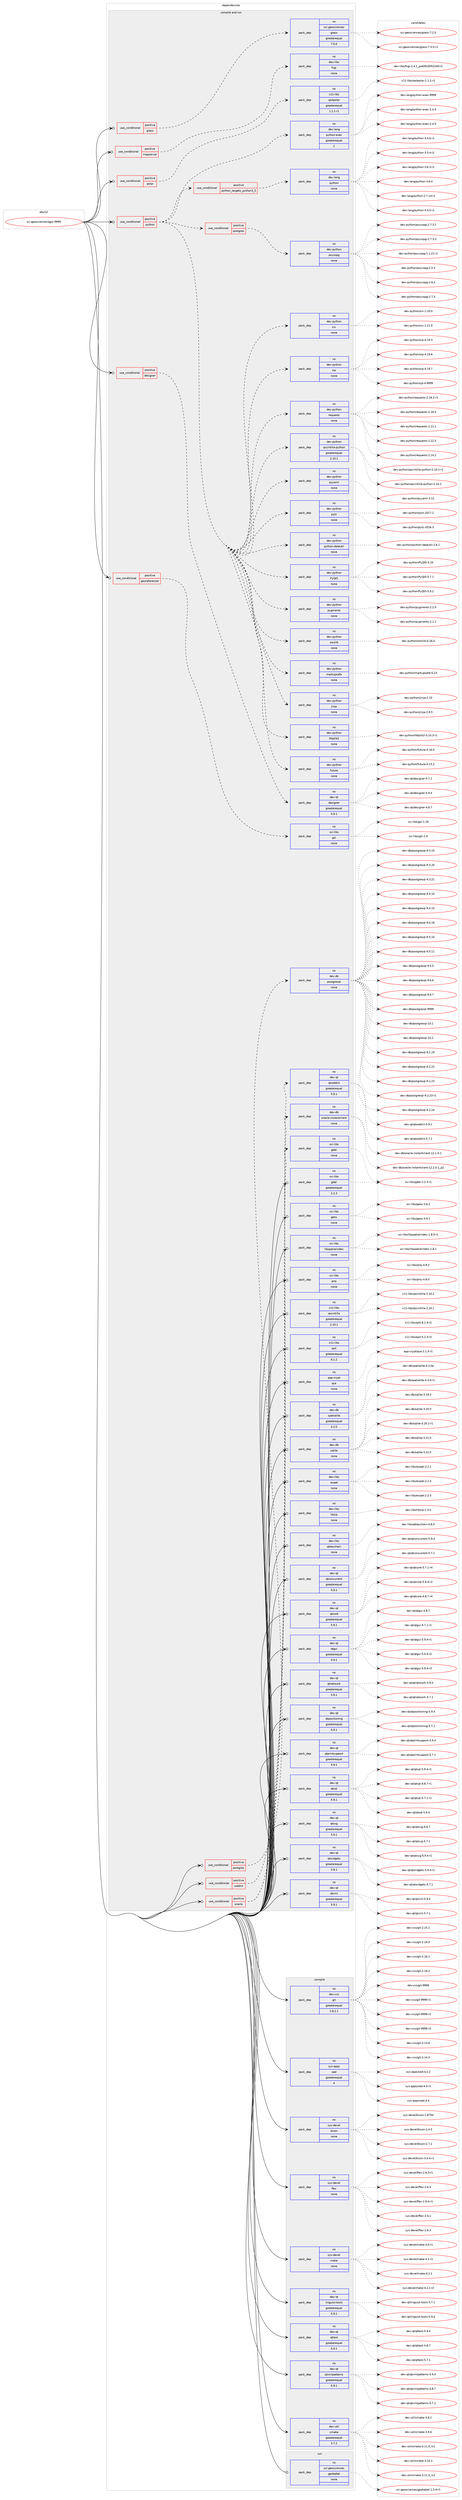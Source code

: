 digraph prolog {

# *************
# Graph options
# *************

newrank=true;
concentrate=true;
compound=true;
graph [rankdir=LR,fontname=Helvetica,fontsize=10,ranksep=1.5];#, ranksep=2.5, nodesep=0.2];
edge  [arrowhead=vee];
node  [fontname=Helvetica,fontsize=10];

# **********
# The ebuild
# **********

subgraph cluster_leftcol {
color=gray;
rank=same;
label=<<i>ebuild</i>>;
id [label="sci-geosciences/qgis-9999", color=red, width=4, href="../sci-geosciences/qgis-9999.svg"];
}

# ****************
# The dependencies
# ****************

subgraph cluster_midcol {
color=gray;
label=<<i>dependencies</i>>;
subgraph cluster_compile {
fillcolor="#eeeeee";
style=filled;
label=<<i>compile</i>>;
subgraph pack558 {
dependency757 [label=<<TABLE BORDER="0" CELLBORDER="1" CELLSPACING="0" CELLPADDING="4" WIDTH="220"><TR><TD ROWSPAN="6" CELLPADDING="30">pack_dep</TD></TR><TR><TD WIDTH="110">no</TD></TR><TR><TD>dev-qt</TD></TR><TR><TD>linguist-tools</TD></TR><TR><TD>greaterequal</TD></TR><TR><TD>5.9.1</TD></TR></TABLE>>, shape=none, color=blue];
}
id:e -> dependency757:w [weight=20,style="solid",arrowhead="vee"];
subgraph pack559 {
dependency758 [label=<<TABLE BORDER="0" CELLBORDER="1" CELLSPACING="0" CELLPADDING="4" WIDTH="220"><TR><TD ROWSPAN="6" CELLPADDING="30">pack_dep</TD></TR><TR><TD WIDTH="110">no</TD></TR><TR><TD>dev-qt</TD></TR><TR><TD>qttest</TD></TR><TR><TD>greaterequal</TD></TR><TR><TD>5.9.1</TD></TR></TABLE>>, shape=none, color=blue];
}
id:e -> dependency758:w [weight=20,style="solid",arrowhead="vee"];
subgraph pack560 {
dependency759 [label=<<TABLE BORDER="0" CELLBORDER="1" CELLSPACING="0" CELLPADDING="4" WIDTH="220"><TR><TD ROWSPAN="6" CELLPADDING="30">pack_dep</TD></TR><TR><TD WIDTH="110">no</TD></TR><TR><TD>dev-qt</TD></TR><TR><TD>qtxmlpatterns</TD></TR><TR><TD>greaterequal</TD></TR><TR><TD>5.9.1</TD></TR></TABLE>>, shape=none, color=blue];
}
id:e -> dependency759:w [weight=20,style="solid",arrowhead="vee"];
subgraph pack561 {
dependency760 [label=<<TABLE BORDER="0" CELLBORDER="1" CELLSPACING="0" CELLPADDING="4" WIDTH="220"><TR><TD ROWSPAN="6" CELLPADDING="30">pack_dep</TD></TR><TR><TD WIDTH="110">no</TD></TR><TR><TD>dev-util</TD></TR><TR><TD>cmake</TD></TR><TR><TD>greaterequal</TD></TR><TR><TD>3.7.2</TD></TR></TABLE>>, shape=none, color=blue];
}
id:e -> dependency760:w [weight=20,style="solid",arrowhead="vee"];
subgraph pack562 {
dependency761 [label=<<TABLE BORDER="0" CELLBORDER="1" CELLSPACING="0" CELLPADDING="4" WIDTH="220"><TR><TD ROWSPAN="6" CELLPADDING="30">pack_dep</TD></TR><TR><TD WIDTH="110">no</TD></TR><TR><TD>dev-vcs</TD></TR><TR><TD>git</TD></TR><TR><TD>greaterequal</TD></TR><TR><TD>1.8.2.1</TD></TR></TABLE>>, shape=none, color=blue];
}
id:e -> dependency761:w [weight=20,style="solid",arrowhead="vee"];
subgraph pack563 {
dependency762 [label=<<TABLE BORDER="0" CELLBORDER="1" CELLSPACING="0" CELLPADDING="4" WIDTH="220"><TR><TD ROWSPAN="6" CELLPADDING="30">pack_dep</TD></TR><TR><TD WIDTH="110">no</TD></TR><TR><TD>sys-apps</TD></TR><TR><TD>sed</TD></TR><TR><TD>greaterequal</TD></TR><TR><TD>4</TD></TR></TABLE>>, shape=none, color=blue];
}
id:e -> dependency762:w [weight=20,style="solid",arrowhead="vee"];
subgraph pack564 {
dependency763 [label=<<TABLE BORDER="0" CELLBORDER="1" CELLSPACING="0" CELLPADDING="4" WIDTH="220"><TR><TD ROWSPAN="6" CELLPADDING="30">pack_dep</TD></TR><TR><TD WIDTH="110">no</TD></TR><TR><TD>sys-devel</TD></TR><TR><TD>bison</TD></TR><TR><TD>none</TD></TR><TR><TD></TD></TR></TABLE>>, shape=none, color=blue];
}
id:e -> dependency763:w [weight=20,style="solid",arrowhead="vee"];
subgraph pack565 {
dependency764 [label=<<TABLE BORDER="0" CELLBORDER="1" CELLSPACING="0" CELLPADDING="4" WIDTH="220"><TR><TD ROWSPAN="6" CELLPADDING="30">pack_dep</TD></TR><TR><TD WIDTH="110">no</TD></TR><TR><TD>sys-devel</TD></TR><TR><TD>flex</TD></TR><TR><TD>none</TD></TR><TR><TD></TD></TR></TABLE>>, shape=none, color=blue];
}
id:e -> dependency764:w [weight=20,style="solid",arrowhead="vee"];
subgraph pack566 {
dependency765 [label=<<TABLE BORDER="0" CELLBORDER="1" CELLSPACING="0" CELLPADDING="4" WIDTH="220"><TR><TD ROWSPAN="6" CELLPADDING="30">pack_dep</TD></TR><TR><TD WIDTH="110">no</TD></TR><TR><TD>sys-devel</TD></TR><TR><TD>make</TD></TR><TR><TD>none</TD></TR><TR><TD></TD></TR></TABLE>>, shape=none, color=blue];
}
id:e -> dependency765:w [weight=20,style="solid",arrowhead="vee"];
}
subgraph cluster_compileandrun {
fillcolor="#eeeeee";
style=filled;
label=<<i>compile and run</i>>;
subgraph cond192 {
dependency766 [label=<<TABLE BORDER="0" CELLBORDER="1" CELLSPACING="0" CELLPADDING="4"><TR><TD ROWSPAN="3" CELLPADDING="10">use_conditional</TD></TR><TR><TD>positive</TD></TR><TR><TD>designer</TD></TR></TABLE>>, shape=none, color=red];
subgraph pack567 {
dependency767 [label=<<TABLE BORDER="0" CELLBORDER="1" CELLSPACING="0" CELLPADDING="4" WIDTH="220"><TR><TD ROWSPAN="6" CELLPADDING="30">pack_dep</TD></TR><TR><TD WIDTH="110">no</TD></TR><TR><TD>dev-qt</TD></TR><TR><TD>designer</TD></TR><TR><TD>greaterequal</TD></TR><TR><TD>5.9.1</TD></TR></TABLE>>, shape=none, color=blue];
}
dependency766:e -> dependency767:w [weight=20,style="dashed",arrowhead="vee"];
}
id:e -> dependency766:w [weight=20,style="solid",arrowhead="odotvee"];
subgraph cond193 {
dependency768 [label=<<TABLE BORDER="0" CELLBORDER="1" CELLSPACING="0" CELLPADDING="4"><TR><TD ROWSPAN="3" CELLPADDING="10">use_conditional</TD></TR><TR><TD>positive</TD></TR><TR><TD>georeferencer</TD></TR></TABLE>>, shape=none, color=red];
subgraph pack568 {
dependency769 [label=<<TABLE BORDER="0" CELLBORDER="1" CELLSPACING="0" CELLPADDING="4" WIDTH="220"><TR><TD ROWSPAN="6" CELLPADDING="30">pack_dep</TD></TR><TR><TD WIDTH="110">no</TD></TR><TR><TD>sci-libs</TD></TR><TR><TD>gsl</TD></TR><TR><TD>none</TD></TR><TR><TD></TD></TR></TABLE>>, shape=none, color=blue];
}
dependency768:e -> dependency769:w [weight=20,style="dashed",arrowhead="vee"];
}
id:e -> dependency768:w [weight=20,style="solid",arrowhead="odotvee"];
subgraph cond194 {
dependency770 [label=<<TABLE BORDER="0" CELLBORDER="1" CELLSPACING="0" CELLPADDING="4"><TR><TD ROWSPAN="3" CELLPADDING="10">use_conditional</TD></TR><TR><TD>positive</TD></TR><TR><TD>grass</TD></TR></TABLE>>, shape=none, color=red];
subgraph pack569 {
dependency771 [label=<<TABLE BORDER="0" CELLBORDER="1" CELLSPACING="0" CELLPADDING="4" WIDTH="220"><TR><TD ROWSPAN="6" CELLPADDING="30">pack_dep</TD></TR><TR><TD WIDTH="110">no</TD></TR><TR><TD>sci-geosciences</TD></TR><TR><TD>grass</TD></TR><TR><TD>greaterequal</TD></TR><TR><TD>7.0.0</TD></TR></TABLE>>, shape=none, color=blue];
}
dependency770:e -> dependency771:w [weight=20,style="dashed",arrowhead="vee"];
}
id:e -> dependency770:w [weight=20,style="solid",arrowhead="odotvee"];
subgraph cond195 {
dependency772 [label=<<TABLE BORDER="0" CELLBORDER="1" CELLSPACING="0" CELLPADDING="4"><TR><TD ROWSPAN="3" CELLPADDING="10">use_conditional</TD></TR><TR><TD>positive</TD></TR><TR><TD>mapserver</TD></TR></TABLE>>, shape=none, color=red];
subgraph pack570 {
dependency773 [label=<<TABLE BORDER="0" CELLBORDER="1" CELLSPACING="0" CELLPADDING="4" WIDTH="220"><TR><TD ROWSPAN="6" CELLPADDING="30">pack_dep</TD></TR><TR><TD WIDTH="110">no</TD></TR><TR><TD>dev-libs</TD></TR><TR><TD>fcgi</TD></TR><TR><TD>none</TD></TR><TR><TD></TD></TR></TABLE>>, shape=none, color=blue];
}
dependency772:e -> dependency773:w [weight=20,style="dashed",arrowhead="vee"];
}
id:e -> dependency772:w [weight=20,style="solid",arrowhead="odotvee"];
subgraph cond196 {
dependency774 [label=<<TABLE BORDER="0" CELLBORDER="1" CELLSPACING="0" CELLPADDING="4"><TR><TD ROWSPAN="3" CELLPADDING="10">use_conditional</TD></TR><TR><TD>positive</TD></TR><TR><TD>oracle</TD></TR></TABLE>>, shape=none, color=red];
subgraph pack571 {
dependency775 [label=<<TABLE BORDER="0" CELLBORDER="1" CELLSPACING="0" CELLPADDING="4" WIDTH="220"><TR><TD ROWSPAN="6" CELLPADDING="30">pack_dep</TD></TR><TR><TD WIDTH="110">no</TD></TR><TR><TD>dev-db</TD></TR><TR><TD>oracle-instantclient</TD></TR><TR><TD>none</TD></TR><TR><TD></TD></TR></TABLE>>, shape=none, color=blue];
}
dependency774:e -> dependency775:w [weight=20,style="dashed",arrowhead="vee"];
subgraph pack572 {
dependency776 [label=<<TABLE BORDER="0" CELLBORDER="1" CELLSPACING="0" CELLPADDING="4" WIDTH="220"><TR><TD ROWSPAN="6" CELLPADDING="30">pack_dep</TD></TR><TR><TD WIDTH="110">no</TD></TR><TR><TD>sci-libs</TD></TR><TR><TD>gdal</TD></TR><TR><TD>none</TD></TR><TR><TD></TD></TR></TABLE>>, shape=none, color=blue];
}
dependency774:e -> dependency776:w [weight=20,style="dashed",arrowhead="vee"];
}
id:e -> dependency774:w [weight=20,style="solid",arrowhead="odotvee"];
subgraph cond197 {
dependency777 [label=<<TABLE BORDER="0" CELLBORDER="1" CELLSPACING="0" CELLPADDING="4"><TR><TD ROWSPAN="3" CELLPADDING="10">use_conditional</TD></TR><TR><TD>positive</TD></TR><TR><TD>polar</TD></TR></TABLE>>, shape=none, color=red];
subgraph pack573 {
dependency778 [label=<<TABLE BORDER="0" CELLBORDER="1" CELLSPACING="0" CELLPADDING="4" WIDTH="220"><TR><TD ROWSPAN="6" CELLPADDING="30">pack_dep</TD></TR><TR><TD WIDTH="110">no</TD></TR><TR><TD>x11-libs</TD></TR><TR><TD>qwtpolar</TD></TR><TR><TD>greaterequal</TD></TR><TR><TD>1.1.1-r1</TD></TR></TABLE>>, shape=none, color=blue];
}
dependency777:e -> dependency778:w [weight=20,style="dashed",arrowhead="vee"];
}
id:e -> dependency777:w [weight=20,style="solid",arrowhead="odotvee"];
subgraph cond198 {
dependency779 [label=<<TABLE BORDER="0" CELLBORDER="1" CELLSPACING="0" CELLPADDING="4"><TR><TD ROWSPAN="3" CELLPADDING="10">use_conditional</TD></TR><TR><TD>positive</TD></TR><TR><TD>postgres</TD></TR></TABLE>>, shape=none, color=red];
subgraph pack574 {
dependency780 [label=<<TABLE BORDER="0" CELLBORDER="1" CELLSPACING="0" CELLPADDING="4" WIDTH="220"><TR><TD ROWSPAN="6" CELLPADDING="30">pack_dep</TD></TR><TR><TD WIDTH="110">no</TD></TR><TR><TD>dev-db</TD></TR><TR><TD>postgresql</TD></TR><TR><TD>none</TD></TR><TR><TD></TD></TR></TABLE>>, shape=none, color=blue];
}
dependency779:e -> dependency780:w [weight=20,style="dashed",arrowhead="vee"];
}
id:e -> dependency779:w [weight=20,style="solid",arrowhead="odotvee"];
subgraph cond199 {
dependency781 [label=<<TABLE BORDER="0" CELLBORDER="1" CELLSPACING="0" CELLPADDING="4"><TR><TD ROWSPAN="3" CELLPADDING="10">use_conditional</TD></TR><TR><TD>positive</TD></TR><TR><TD>python</TD></TR></TABLE>>, shape=none, color=red];
subgraph cond200 {
dependency782 [label=<<TABLE BORDER="0" CELLBORDER="1" CELLSPACING="0" CELLPADDING="4"><TR><TD ROWSPAN="3" CELLPADDING="10">use_conditional</TD></TR><TR><TD>positive</TD></TR><TR><TD>python_targets_python3_5</TD></TR></TABLE>>, shape=none, color=red];
subgraph pack575 {
dependency783 [label=<<TABLE BORDER="0" CELLBORDER="1" CELLSPACING="0" CELLPADDING="4" WIDTH="220"><TR><TD ROWSPAN="6" CELLPADDING="30">pack_dep</TD></TR><TR><TD WIDTH="110">no</TD></TR><TR><TD>dev-lang</TD></TR><TR><TD>python</TD></TR><TR><TD>none</TD></TR><TR><TD></TD></TR></TABLE>>, shape=none, color=blue];
}
dependency782:e -> dependency783:w [weight=20,style="dashed",arrowhead="vee"];
}
dependency781:e -> dependency782:w [weight=20,style="dashed",arrowhead="vee"];
subgraph pack576 {
dependency784 [label=<<TABLE BORDER="0" CELLBORDER="1" CELLSPACING="0" CELLPADDING="4" WIDTH="220"><TR><TD ROWSPAN="6" CELLPADDING="30">pack_dep</TD></TR><TR><TD WIDTH="110">no</TD></TR><TR><TD>dev-lang</TD></TR><TR><TD>python-exec</TD></TR><TR><TD>greaterequal</TD></TR><TR><TD>2</TD></TR></TABLE>>, shape=none, color=blue];
}
dependency781:e -> dependency784:w [weight=20,style="dashed",arrowhead="vee"];
subgraph pack577 {
dependency785 [label=<<TABLE BORDER="0" CELLBORDER="1" CELLSPACING="0" CELLPADDING="4" WIDTH="220"><TR><TD ROWSPAN="6" CELLPADDING="30">pack_dep</TD></TR><TR><TD WIDTH="110">no</TD></TR><TR><TD>dev-python</TD></TR><TR><TD>future</TD></TR><TR><TD>none</TD></TR><TR><TD></TD></TR></TABLE>>, shape=none, color=blue];
}
dependency781:e -> dependency785:w [weight=20,style="dashed",arrowhead="vee"];
subgraph pack578 {
dependency786 [label=<<TABLE BORDER="0" CELLBORDER="1" CELLSPACING="0" CELLPADDING="4" WIDTH="220"><TR><TD ROWSPAN="6" CELLPADDING="30">pack_dep</TD></TR><TR><TD WIDTH="110">no</TD></TR><TR><TD>dev-python</TD></TR><TR><TD>httplib2</TD></TR><TR><TD>none</TD></TR><TR><TD></TD></TR></TABLE>>, shape=none, color=blue];
}
dependency781:e -> dependency786:w [weight=20,style="dashed",arrowhead="vee"];
subgraph pack579 {
dependency787 [label=<<TABLE BORDER="0" CELLBORDER="1" CELLSPACING="0" CELLPADDING="4" WIDTH="220"><TR><TD ROWSPAN="6" CELLPADDING="30">pack_dep</TD></TR><TR><TD WIDTH="110">no</TD></TR><TR><TD>dev-python</TD></TR><TR><TD>jinja</TD></TR><TR><TD>none</TD></TR><TR><TD></TD></TR></TABLE>>, shape=none, color=blue];
}
dependency781:e -> dependency787:w [weight=20,style="dashed",arrowhead="vee"];
subgraph pack580 {
dependency788 [label=<<TABLE BORDER="0" CELLBORDER="1" CELLSPACING="0" CELLPADDING="4" WIDTH="220"><TR><TD ROWSPAN="6" CELLPADDING="30">pack_dep</TD></TR><TR><TD WIDTH="110">no</TD></TR><TR><TD>dev-python</TD></TR><TR><TD>markupsafe</TD></TR><TR><TD>none</TD></TR><TR><TD></TD></TR></TABLE>>, shape=none, color=blue];
}
dependency781:e -> dependency788:w [weight=20,style="dashed",arrowhead="vee"];
subgraph pack581 {
dependency789 [label=<<TABLE BORDER="0" CELLBORDER="1" CELLSPACING="0" CELLPADDING="4" WIDTH="220"><TR><TD ROWSPAN="6" CELLPADDING="30">pack_dep</TD></TR><TR><TD WIDTH="110">no</TD></TR><TR><TD>dev-python</TD></TR><TR><TD>owslib</TD></TR><TR><TD>none</TD></TR><TR><TD></TD></TR></TABLE>>, shape=none, color=blue];
}
dependency781:e -> dependency789:w [weight=20,style="dashed",arrowhead="vee"];
subgraph pack582 {
dependency790 [label=<<TABLE BORDER="0" CELLBORDER="1" CELLSPACING="0" CELLPADDING="4" WIDTH="220"><TR><TD ROWSPAN="6" CELLPADDING="30">pack_dep</TD></TR><TR><TD WIDTH="110">no</TD></TR><TR><TD>dev-python</TD></TR><TR><TD>pygments</TD></TR><TR><TD>none</TD></TR><TR><TD></TD></TR></TABLE>>, shape=none, color=blue];
}
dependency781:e -> dependency790:w [weight=20,style="dashed",arrowhead="vee"];
subgraph pack583 {
dependency791 [label=<<TABLE BORDER="0" CELLBORDER="1" CELLSPACING="0" CELLPADDING="4" WIDTH="220"><TR><TD ROWSPAN="6" CELLPADDING="30">pack_dep</TD></TR><TR><TD WIDTH="110">no</TD></TR><TR><TD>dev-python</TD></TR><TR><TD>PyQt5</TD></TR><TR><TD>none</TD></TR><TR><TD></TD></TR></TABLE>>, shape=none, color=blue];
}
dependency781:e -> dependency791:w [weight=20,style="dashed",arrowhead="vee"];
subgraph pack584 {
dependency792 [label=<<TABLE BORDER="0" CELLBORDER="1" CELLSPACING="0" CELLPADDING="4" WIDTH="220"><TR><TD ROWSPAN="6" CELLPADDING="30">pack_dep</TD></TR><TR><TD WIDTH="110">no</TD></TR><TR><TD>dev-python</TD></TR><TR><TD>python-dateutil</TD></TR><TR><TD>none</TD></TR><TR><TD></TD></TR></TABLE>>, shape=none, color=blue];
}
dependency781:e -> dependency792:w [weight=20,style="dashed",arrowhead="vee"];
subgraph pack585 {
dependency793 [label=<<TABLE BORDER="0" CELLBORDER="1" CELLSPACING="0" CELLPADDING="4" WIDTH="220"><TR><TD ROWSPAN="6" CELLPADDING="30">pack_dep</TD></TR><TR><TD WIDTH="110">no</TD></TR><TR><TD>dev-python</TD></TR><TR><TD>pytz</TD></TR><TR><TD>none</TD></TR><TR><TD></TD></TR></TABLE>>, shape=none, color=blue];
}
dependency781:e -> dependency793:w [weight=20,style="dashed",arrowhead="vee"];
subgraph pack586 {
dependency794 [label=<<TABLE BORDER="0" CELLBORDER="1" CELLSPACING="0" CELLPADDING="4" WIDTH="220"><TR><TD ROWSPAN="6" CELLPADDING="30">pack_dep</TD></TR><TR><TD WIDTH="110">no</TD></TR><TR><TD>dev-python</TD></TR><TR><TD>pyyaml</TD></TR><TR><TD>none</TD></TR><TR><TD></TD></TR></TABLE>>, shape=none, color=blue];
}
dependency781:e -> dependency794:w [weight=20,style="dashed",arrowhead="vee"];
subgraph pack587 {
dependency795 [label=<<TABLE BORDER="0" CELLBORDER="1" CELLSPACING="0" CELLPADDING="4" WIDTH="220"><TR><TD ROWSPAN="6" CELLPADDING="30">pack_dep</TD></TR><TR><TD WIDTH="110">no</TD></TR><TR><TD>dev-python</TD></TR><TR><TD>qscintilla-python</TD></TR><TR><TD>greaterequal</TD></TR><TR><TD>2.10.1</TD></TR></TABLE>>, shape=none, color=blue];
}
dependency781:e -> dependency795:w [weight=20,style="dashed",arrowhead="vee"];
subgraph pack588 {
dependency796 [label=<<TABLE BORDER="0" CELLBORDER="1" CELLSPACING="0" CELLPADDING="4" WIDTH="220"><TR><TD ROWSPAN="6" CELLPADDING="30">pack_dep</TD></TR><TR><TD WIDTH="110">no</TD></TR><TR><TD>dev-python</TD></TR><TR><TD>requests</TD></TR><TR><TD>none</TD></TR><TR><TD></TD></TR></TABLE>>, shape=none, color=blue];
}
dependency781:e -> dependency796:w [weight=20,style="dashed",arrowhead="vee"];
subgraph pack589 {
dependency797 [label=<<TABLE BORDER="0" CELLBORDER="1" CELLSPACING="0" CELLPADDING="4" WIDTH="220"><TR><TD ROWSPAN="6" CELLPADDING="30">pack_dep</TD></TR><TR><TD WIDTH="110">no</TD></TR><TR><TD>dev-python</TD></TR><TR><TD>sip</TD></TR><TR><TD>none</TD></TR><TR><TD></TD></TR></TABLE>>, shape=none, color=blue];
}
dependency781:e -> dependency797:w [weight=20,style="dashed",arrowhead="vee"];
subgraph pack590 {
dependency798 [label=<<TABLE BORDER="0" CELLBORDER="1" CELLSPACING="0" CELLPADDING="4" WIDTH="220"><TR><TD ROWSPAN="6" CELLPADDING="30">pack_dep</TD></TR><TR><TD WIDTH="110">no</TD></TR><TR><TD>dev-python</TD></TR><TR><TD>six</TD></TR><TR><TD>none</TD></TR><TR><TD></TD></TR></TABLE>>, shape=none, color=blue];
}
dependency781:e -> dependency798:w [weight=20,style="dashed",arrowhead="vee"];
subgraph cond201 {
dependency799 [label=<<TABLE BORDER="0" CELLBORDER="1" CELLSPACING="0" CELLPADDING="4"><TR><TD ROWSPAN="3" CELLPADDING="10">use_conditional</TD></TR><TR><TD>positive</TD></TR><TR><TD>postgres</TD></TR></TABLE>>, shape=none, color=red];
subgraph pack591 {
dependency800 [label=<<TABLE BORDER="0" CELLBORDER="1" CELLSPACING="0" CELLPADDING="4" WIDTH="220"><TR><TD ROWSPAN="6" CELLPADDING="30">pack_dep</TD></TR><TR><TD WIDTH="110">no</TD></TR><TR><TD>dev-python</TD></TR><TR><TD>psycopg</TD></TR><TR><TD>none</TD></TR><TR><TD></TD></TR></TABLE>>, shape=none, color=blue];
}
dependency799:e -> dependency800:w [weight=20,style="dashed",arrowhead="vee"];
}
dependency781:e -> dependency799:w [weight=20,style="dashed",arrowhead="vee"];
}
id:e -> dependency781:w [weight=20,style="solid",arrowhead="odotvee"];
subgraph cond202 {
dependency801 [label=<<TABLE BORDER="0" CELLBORDER="1" CELLSPACING="0" CELLPADDING="4"><TR><TD ROWSPAN="3" CELLPADDING="10">use_conditional</TD></TR><TR><TD>positive</TD></TR><TR><TD>webkit</TD></TR></TABLE>>, shape=none, color=red];
subgraph pack592 {
dependency802 [label=<<TABLE BORDER="0" CELLBORDER="1" CELLSPACING="0" CELLPADDING="4" WIDTH="220"><TR><TD ROWSPAN="6" CELLPADDING="30">pack_dep</TD></TR><TR><TD WIDTH="110">no</TD></TR><TR><TD>dev-qt</TD></TR><TR><TD>qtwebkit</TD></TR><TR><TD>greaterequal</TD></TR><TR><TD>5.9.1</TD></TR></TABLE>>, shape=none, color=blue];
}
dependency801:e -> dependency802:w [weight=20,style="dashed",arrowhead="vee"];
}
id:e -> dependency801:w [weight=20,style="solid",arrowhead="odotvee"];
subgraph pack593 {
dependency803 [label=<<TABLE BORDER="0" CELLBORDER="1" CELLSPACING="0" CELLPADDING="4" WIDTH="220"><TR><TD ROWSPAN="6" CELLPADDING="30">pack_dep</TD></TR><TR><TD WIDTH="110">no</TD></TR><TR><TD>app-crypt</TD></TR><TR><TD>qca</TD></TR><TR><TD>none</TD></TR><TR><TD></TD></TR></TABLE>>, shape=none, color=blue];
}
id:e -> dependency803:w [weight=20,style="solid",arrowhead="odotvee"];
subgraph pack594 {
dependency804 [label=<<TABLE BORDER="0" CELLBORDER="1" CELLSPACING="0" CELLPADDING="4" WIDTH="220"><TR><TD ROWSPAN="6" CELLPADDING="30">pack_dep</TD></TR><TR><TD WIDTH="110">no</TD></TR><TR><TD>dev-db</TD></TR><TR><TD>spatialite</TD></TR><TR><TD>greaterequal</TD></TR><TR><TD>4.2.0</TD></TR></TABLE>>, shape=none, color=blue];
}
id:e -> dependency804:w [weight=20,style="solid",arrowhead="odotvee"];
subgraph pack595 {
dependency805 [label=<<TABLE BORDER="0" CELLBORDER="1" CELLSPACING="0" CELLPADDING="4" WIDTH="220"><TR><TD ROWSPAN="6" CELLPADDING="30">pack_dep</TD></TR><TR><TD WIDTH="110">no</TD></TR><TR><TD>dev-db</TD></TR><TR><TD>sqlite</TD></TR><TR><TD>none</TD></TR><TR><TD></TD></TR></TABLE>>, shape=none, color=blue];
}
id:e -> dependency805:w [weight=20,style="solid",arrowhead="odotvee"];
subgraph pack596 {
dependency806 [label=<<TABLE BORDER="0" CELLBORDER="1" CELLSPACING="0" CELLPADDING="4" WIDTH="220"><TR><TD ROWSPAN="6" CELLPADDING="30">pack_dep</TD></TR><TR><TD WIDTH="110">no</TD></TR><TR><TD>dev-libs</TD></TR><TR><TD>expat</TD></TR><TR><TD>none</TD></TR><TR><TD></TD></TR></TABLE>>, shape=none, color=blue];
}
id:e -> dependency806:w [weight=20,style="solid",arrowhead="odotvee"];
subgraph pack597 {
dependency807 [label=<<TABLE BORDER="0" CELLBORDER="1" CELLSPACING="0" CELLPADDING="4" WIDTH="220"><TR><TD ROWSPAN="6" CELLPADDING="30">pack_dep</TD></TR><TR><TD WIDTH="110">no</TD></TR><TR><TD>dev-libs</TD></TR><TR><TD>libzip</TD></TR><TR><TD>none</TD></TR><TR><TD></TD></TR></TABLE>>, shape=none, color=blue];
}
id:e -> dependency807:w [weight=20,style="solid",arrowhead="odotvee"];
subgraph pack598 {
dependency808 [label=<<TABLE BORDER="0" CELLBORDER="1" CELLSPACING="0" CELLPADDING="4" WIDTH="220"><TR><TD ROWSPAN="6" CELLPADDING="30">pack_dep</TD></TR><TR><TD WIDTH="110">no</TD></TR><TR><TD>dev-libs</TD></TR><TR><TD>qtkeychain</TD></TR><TR><TD>none</TD></TR><TR><TD></TD></TR></TABLE>>, shape=none, color=blue];
}
id:e -> dependency808:w [weight=20,style="solid",arrowhead="odotvee"];
subgraph pack599 {
dependency809 [label=<<TABLE BORDER="0" CELLBORDER="1" CELLSPACING="0" CELLPADDING="4" WIDTH="220"><TR><TD ROWSPAN="6" CELLPADDING="30">pack_dep</TD></TR><TR><TD WIDTH="110">no</TD></TR><TR><TD>dev-qt</TD></TR><TR><TD>qtconcurrent</TD></TR><TR><TD>greaterequal</TD></TR><TR><TD>5.9.1</TD></TR></TABLE>>, shape=none, color=blue];
}
id:e -> dependency809:w [weight=20,style="solid",arrowhead="odotvee"];
subgraph pack600 {
dependency810 [label=<<TABLE BORDER="0" CELLBORDER="1" CELLSPACING="0" CELLPADDING="4" WIDTH="220"><TR><TD ROWSPAN="6" CELLPADDING="30">pack_dep</TD></TR><TR><TD WIDTH="110">no</TD></TR><TR><TD>dev-qt</TD></TR><TR><TD>qtcore</TD></TR><TR><TD>greaterequal</TD></TR><TR><TD>5.9.1</TD></TR></TABLE>>, shape=none, color=blue];
}
id:e -> dependency810:w [weight=20,style="solid",arrowhead="odotvee"];
subgraph pack601 {
dependency811 [label=<<TABLE BORDER="0" CELLBORDER="1" CELLSPACING="0" CELLPADDING="4" WIDTH="220"><TR><TD ROWSPAN="6" CELLPADDING="30">pack_dep</TD></TR><TR><TD WIDTH="110">no</TD></TR><TR><TD>dev-qt</TD></TR><TR><TD>qtgui</TD></TR><TR><TD>greaterequal</TD></TR><TR><TD>5.9.1</TD></TR></TABLE>>, shape=none, color=blue];
}
id:e -> dependency811:w [weight=20,style="solid",arrowhead="odotvee"];
subgraph pack602 {
dependency812 [label=<<TABLE BORDER="0" CELLBORDER="1" CELLSPACING="0" CELLPADDING="4" WIDTH="220"><TR><TD ROWSPAN="6" CELLPADDING="30">pack_dep</TD></TR><TR><TD WIDTH="110">no</TD></TR><TR><TD>dev-qt</TD></TR><TR><TD>qtnetwork</TD></TR><TR><TD>greaterequal</TD></TR><TR><TD>5.9.1</TD></TR></TABLE>>, shape=none, color=blue];
}
id:e -> dependency812:w [weight=20,style="solid",arrowhead="odotvee"];
subgraph pack603 {
dependency813 [label=<<TABLE BORDER="0" CELLBORDER="1" CELLSPACING="0" CELLPADDING="4" WIDTH="220"><TR><TD ROWSPAN="6" CELLPADDING="30">pack_dep</TD></TR><TR><TD WIDTH="110">no</TD></TR><TR><TD>dev-qt</TD></TR><TR><TD>qtpositioning</TD></TR><TR><TD>greaterequal</TD></TR><TR><TD>5.9.1</TD></TR></TABLE>>, shape=none, color=blue];
}
id:e -> dependency813:w [weight=20,style="solid",arrowhead="odotvee"];
subgraph pack604 {
dependency814 [label=<<TABLE BORDER="0" CELLBORDER="1" CELLSPACING="0" CELLPADDING="4" WIDTH="220"><TR><TD ROWSPAN="6" CELLPADDING="30">pack_dep</TD></TR><TR><TD WIDTH="110">no</TD></TR><TR><TD>dev-qt</TD></TR><TR><TD>qtprintsupport</TD></TR><TR><TD>greaterequal</TD></TR><TR><TD>5.9.1</TD></TR></TABLE>>, shape=none, color=blue];
}
id:e -> dependency814:w [weight=20,style="solid",arrowhead="odotvee"];
subgraph pack605 {
dependency815 [label=<<TABLE BORDER="0" CELLBORDER="1" CELLSPACING="0" CELLPADDING="4" WIDTH="220"><TR><TD ROWSPAN="6" CELLPADDING="30">pack_dep</TD></TR><TR><TD WIDTH="110">no</TD></TR><TR><TD>dev-qt</TD></TR><TR><TD>qtsql</TD></TR><TR><TD>greaterequal</TD></TR><TR><TD>5.9.1</TD></TR></TABLE>>, shape=none, color=blue];
}
id:e -> dependency815:w [weight=20,style="solid",arrowhead="odotvee"];
subgraph pack606 {
dependency816 [label=<<TABLE BORDER="0" CELLBORDER="1" CELLSPACING="0" CELLPADDING="4" WIDTH="220"><TR><TD ROWSPAN="6" CELLPADDING="30">pack_dep</TD></TR><TR><TD WIDTH="110">no</TD></TR><TR><TD>dev-qt</TD></TR><TR><TD>qtsvg</TD></TR><TR><TD>greaterequal</TD></TR><TR><TD>5.9.1</TD></TR></TABLE>>, shape=none, color=blue];
}
id:e -> dependency816:w [weight=20,style="solid",arrowhead="odotvee"];
subgraph pack607 {
dependency817 [label=<<TABLE BORDER="0" CELLBORDER="1" CELLSPACING="0" CELLPADDING="4" WIDTH="220"><TR><TD ROWSPAN="6" CELLPADDING="30">pack_dep</TD></TR><TR><TD WIDTH="110">no</TD></TR><TR><TD>dev-qt</TD></TR><TR><TD>qtwidgets</TD></TR><TR><TD>greaterequal</TD></TR><TR><TD>5.9.1</TD></TR></TABLE>>, shape=none, color=blue];
}
id:e -> dependency817:w [weight=20,style="solid",arrowhead="odotvee"];
subgraph pack608 {
dependency818 [label=<<TABLE BORDER="0" CELLBORDER="1" CELLSPACING="0" CELLPADDING="4" WIDTH="220"><TR><TD ROWSPAN="6" CELLPADDING="30">pack_dep</TD></TR><TR><TD WIDTH="110">no</TD></TR><TR><TD>dev-qt</TD></TR><TR><TD>qtxml</TD></TR><TR><TD>greaterequal</TD></TR><TR><TD>5.9.1</TD></TR></TABLE>>, shape=none, color=blue];
}
id:e -> dependency818:w [weight=20,style="solid",arrowhead="odotvee"];
subgraph pack609 {
dependency819 [label=<<TABLE BORDER="0" CELLBORDER="1" CELLSPACING="0" CELLPADDING="4" WIDTH="220"><TR><TD ROWSPAN="6" CELLPADDING="30">pack_dep</TD></TR><TR><TD WIDTH="110">no</TD></TR><TR><TD>sci-libs</TD></TR><TR><TD>gdal</TD></TR><TR><TD>greaterequal</TD></TR><TR><TD>2.2.3</TD></TR></TABLE>>, shape=none, color=blue];
}
id:e -> dependency819:w [weight=20,style="solid",arrowhead="odotvee"];
subgraph pack610 {
dependency820 [label=<<TABLE BORDER="0" CELLBORDER="1" CELLSPACING="0" CELLPADDING="4" WIDTH="220"><TR><TD ROWSPAN="6" CELLPADDING="30">pack_dep</TD></TR><TR><TD WIDTH="110">no</TD></TR><TR><TD>sci-libs</TD></TR><TR><TD>geos</TD></TR><TR><TD>none</TD></TR><TR><TD></TD></TR></TABLE>>, shape=none, color=blue];
}
id:e -> dependency820:w [weight=20,style="solid",arrowhead="odotvee"];
subgraph pack611 {
dependency821 [label=<<TABLE BORDER="0" CELLBORDER="1" CELLSPACING="0" CELLPADDING="4" WIDTH="220"><TR><TD ROWSPAN="6" CELLPADDING="30">pack_dep</TD></TR><TR><TD WIDTH="110">no</TD></TR><TR><TD>sci-libs</TD></TR><TR><TD>libspatialindex</TD></TR><TR><TD>none</TD></TR><TR><TD></TD></TR></TABLE>>, shape=none, color=blue];
}
id:e -> dependency821:w [weight=20,style="solid",arrowhead="odotvee"];
subgraph pack612 {
dependency822 [label=<<TABLE BORDER="0" CELLBORDER="1" CELLSPACING="0" CELLPADDING="4" WIDTH="220"><TR><TD ROWSPAN="6" CELLPADDING="30">pack_dep</TD></TR><TR><TD WIDTH="110">no</TD></TR><TR><TD>sci-libs</TD></TR><TR><TD>proj</TD></TR><TR><TD>none</TD></TR><TR><TD></TD></TR></TABLE>>, shape=none, color=blue];
}
id:e -> dependency822:w [weight=20,style="solid",arrowhead="odotvee"];
subgraph pack613 {
dependency823 [label=<<TABLE BORDER="0" CELLBORDER="1" CELLSPACING="0" CELLPADDING="4" WIDTH="220"><TR><TD ROWSPAN="6" CELLPADDING="30">pack_dep</TD></TR><TR><TD WIDTH="110">no</TD></TR><TR><TD>x11-libs</TD></TR><TR><TD>qscintilla</TD></TR><TR><TD>greaterequal</TD></TR><TR><TD>2.10.1</TD></TR></TABLE>>, shape=none, color=blue];
}
id:e -> dependency823:w [weight=20,style="solid",arrowhead="odotvee"];
subgraph pack614 {
dependency824 [label=<<TABLE BORDER="0" CELLBORDER="1" CELLSPACING="0" CELLPADDING="4" WIDTH="220"><TR><TD ROWSPAN="6" CELLPADDING="30">pack_dep</TD></TR><TR><TD WIDTH="110">no</TD></TR><TR><TD>x11-libs</TD></TR><TR><TD>qwt</TD></TR><TR><TD>greaterequal</TD></TR><TR><TD>6.1.2</TD></TR></TABLE>>, shape=none, color=blue];
}
id:e -> dependency824:w [weight=20,style="solid",arrowhead="odotvee"];
}
subgraph cluster_run {
fillcolor="#eeeeee";
style=filled;
label=<<i>run</i>>;
subgraph pack615 {
dependency825 [label=<<TABLE BORDER="0" CELLBORDER="1" CELLSPACING="0" CELLPADDING="4" WIDTH="220"><TR><TD ROWSPAN="6" CELLPADDING="30">pack_dep</TD></TR><TR><TD WIDTH="110">no</TD></TR><TR><TD>sci-geosciences</TD></TR><TR><TD>gpsbabel</TD></TR><TR><TD>none</TD></TR><TR><TD></TD></TR></TABLE>>, shape=none, color=blue];
}
id:e -> dependency825:w [weight=20,style="solid",arrowhead="odot"];
}
}

# **************
# The candidates
# **************

subgraph cluster_choices {
rank=same;
color=gray;
label=<<i>candidates</i>>;

subgraph choice558 {
color=black;
nodesep=1;
choice100101118451131164710810511010311710511511645116111111108115455346554649 [label="dev-qt/linguist-tools-5.7.1", color=red, width=4,href="../dev-qt/linguist-tools-5.7.1.svg"];
choice100101118451131164710810511010311710511511645116111111108115455346574652 [label="dev-qt/linguist-tools-5.9.4", color=red, width=4,href="../dev-qt/linguist-tools-5.9.4.svg"];
dependency757:e -> choice100101118451131164710810511010311710511511645116111111108115455346554649:w [style=dotted,weight="100"];
dependency757:e -> choice100101118451131164710810511010311710511511645116111111108115455346574652:w [style=dotted,weight="100"];
}
subgraph choice559 {
color=black;
nodesep=1;
choice1001011184511311647113116116101115116455246564655 [label="dev-qt/qttest-4.8.7", color=red, width=4,href="../dev-qt/qttest-4.8.7.svg"];
choice1001011184511311647113116116101115116455346554649 [label="dev-qt/qttest-5.7.1", color=red, width=4,href="../dev-qt/qttest-5.7.1.svg"];
choice1001011184511311647113116116101115116455346574652 [label="dev-qt/qttest-5.9.4", color=red, width=4,href="../dev-qt/qttest-5.9.4.svg"];
dependency758:e -> choice1001011184511311647113116116101115116455246564655:w [style=dotted,weight="100"];
dependency758:e -> choice1001011184511311647113116116101115116455346554649:w [style=dotted,weight="100"];
dependency758:e -> choice1001011184511311647113116116101115116455346574652:w [style=dotted,weight="100"];
}
subgraph choice560 {
color=black;
nodesep=1;
choice100101118451131164711311612010910811297116116101114110115455246564655 [label="dev-qt/qtxmlpatterns-4.8.7", color=red, width=4,href="../dev-qt/qtxmlpatterns-4.8.7.svg"];
choice100101118451131164711311612010910811297116116101114110115455346554649 [label="dev-qt/qtxmlpatterns-5.7.1", color=red, width=4,href="../dev-qt/qtxmlpatterns-5.7.1.svg"];
choice100101118451131164711311612010910811297116116101114110115455346574652 [label="dev-qt/qtxmlpatterns-5.9.4", color=red, width=4,href="../dev-qt/qtxmlpatterns-5.9.4.svg"];
dependency759:e -> choice100101118451131164711311612010910811297116116101114110115455246564655:w [style=dotted,weight="100"];
dependency759:e -> choice100101118451131164711311612010910811297116116101114110115455346554649:w [style=dotted,weight="100"];
dependency759:e -> choice100101118451131164711311612010910811297116116101114110115455346574652:w [style=dotted,weight="100"];
}
subgraph choice561 {
color=black;
nodesep=1;
choice1001011184511711610510847991099710710145514649494648951149949 [label="dev-util/cmake-3.11.0_rc1", color=red, width=4,href="../dev-util/cmake-3.11.0_rc1.svg"];
choice1001011184511711610510847991099710710145514649484650 [label="dev-util/cmake-3.10.2", color=red, width=4,href="../dev-util/cmake-3.10.2.svg"];
choice1001011184511711610510847991099710710145514649494648951149950 [label="dev-util/cmake-3.11.0_rc2", color=red, width=4,href="../dev-util/cmake-3.11.0_rc2.svg"];
choice10010111845117116105108479910997107101455146564650 [label="dev-util/cmake-3.8.2", color=red, width=4,href="../dev-util/cmake-3.8.2.svg"];
choice10010111845117116105108479910997107101455146574654 [label="dev-util/cmake-3.9.6", color=red, width=4,href="../dev-util/cmake-3.9.6.svg"];
dependency760:e -> choice1001011184511711610510847991099710710145514649494648951149949:w [style=dotted,weight="100"];
dependency760:e -> choice1001011184511711610510847991099710710145514649484650:w [style=dotted,weight="100"];
dependency760:e -> choice1001011184511711610510847991099710710145514649494648951149950:w [style=dotted,weight="100"];
dependency760:e -> choice10010111845117116105108479910997107101455146564650:w [style=dotted,weight="100"];
dependency760:e -> choice10010111845117116105108479910997107101455146574654:w [style=dotted,weight="100"];
}
subgraph choice562 {
color=black;
nodesep=1;
choice10010111845118991154710310511645504649514654 [label="dev-vcs/git-2.13.6", color=red, width=4,href="../dev-vcs/git-2.13.6.svg"];
choice10010111845118991154710310511645504649524651 [label="dev-vcs/git-2.14.3", color=red, width=4,href="../dev-vcs/git-2.14.3.svg"];
choice10010111845118991154710310511645504649534649 [label="dev-vcs/git-2.15.1", color=red, width=4,href="../dev-vcs/git-2.15.1.svg"];
choice10010111845118991154710310511645504649544648 [label="dev-vcs/git-2.16.0", color=red, width=4,href="../dev-vcs/git-2.16.0.svg"];
choice10010111845118991154710310511645504649544649 [label="dev-vcs/git-2.16.1", color=red, width=4,href="../dev-vcs/git-2.16.1.svg"];
choice10010111845118991154710310511645504649544650 [label="dev-vcs/git-2.16.2", color=red, width=4,href="../dev-vcs/git-2.16.2.svg"];
choice1001011184511899115471031051164557575757 [label="dev-vcs/git-9999", color=red, width=4,href="../dev-vcs/git-9999.svg"];
choice10010111845118991154710310511645575757574511449 [label="dev-vcs/git-9999-r1", color=red, width=4,href="../dev-vcs/git-9999-r1.svg"];
choice10010111845118991154710310511645575757574511450 [label="dev-vcs/git-9999-r2", color=red, width=4,href="../dev-vcs/git-9999-r2.svg"];
choice10010111845118991154710310511645575757574511451 [label="dev-vcs/git-9999-r3", color=red, width=4,href="../dev-vcs/git-9999-r3.svg"];
dependency761:e -> choice10010111845118991154710310511645504649514654:w [style=dotted,weight="100"];
dependency761:e -> choice10010111845118991154710310511645504649524651:w [style=dotted,weight="100"];
dependency761:e -> choice10010111845118991154710310511645504649534649:w [style=dotted,weight="100"];
dependency761:e -> choice10010111845118991154710310511645504649544648:w [style=dotted,weight="100"];
dependency761:e -> choice10010111845118991154710310511645504649544649:w [style=dotted,weight="100"];
dependency761:e -> choice10010111845118991154710310511645504649544650:w [style=dotted,weight="100"];
dependency761:e -> choice1001011184511899115471031051164557575757:w [style=dotted,weight="100"];
dependency761:e -> choice10010111845118991154710310511645575757574511449:w [style=dotted,weight="100"];
dependency761:e -> choice10010111845118991154710310511645575757574511450:w [style=dotted,weight="100"];
dependency761:e -> choice10010111845118991154710310511645575757574511451:w [style=dotted,weight="100"];
}
subgraph choice563 {
color=black;
nodesep=1;
choice115121115459711211211547115101100455246504650 [label="sys-apps/sed-4.2.2", color=red, width=4,href="../sys-apps/sed-4.2.2.svg"];
choice115121115459711211211547115101100455246514511449 [label="sys-apps/sed-4.3-r1", color=red, width=4,href="../sys-apps/sed-4.3-r1.svg"];
choice11512111545971121121154711510110045524652 [label="sys-apps/sed-4.4", color=red, width=4,href="../sys-apps/sed-4.4.svg"];
dependency762:e -> choice115121115459711211211547115101100455246504650:w [style=dotted,weight="100"];
dependency762:e -> choice115121115459711211211547115101100455246514511449:w [style=dotted,weight="100"];
dependency762:e -> choice11512111545971121121154711510110045524652:w [style=dotted,weight="100"];
}
subgraph choice564 {
color=black;
nodesep=1;
choice115121115451001011181011084798105115111110454946565553100 [label="sys-devel/bison-1.875d", color=red, width=4,href="../sys-devel/bison-1.875d.svg"];
choice115121115451001011181011084798105115111110455046524651 [label="sys-devel/bison-2.4.3", color=red, width=4,href="../sys-devel/bison-2.4.3.svg"];
choice115121115451001011181011084798105115111110455046554649 [label="sys-devel/bison-2.7.1", color=red, width=4,href="../sys-devel/bison-2.7.1.svg"];
choice1151211154510010111810110847981051151111104551464846524511449 [label="sys-devel/bison-3.0.4-r1", color=red, width=4,href="../sys-devel/bison-3.0.4-r1.svg"];
dependency763:e -> choice115121115451001011181011084798105115111110454946565553100:w [style=dotted,weight="100"];
dependency763:e -> choice115121115451001011181011084798105115111110455046524651:w [style=dotted,weight="100"];
dependency763:e -> choice115121115451001011181011084798105115111110455046554649:w [style=dotted,weight="100"];
dependency763:e -> choice1151211154510010111810110847981051151111104551464846524511449:w [style=dotted,weight="100"];
}
subgraph choice565 {
color=black;
nodesep=1;
choice1151211154510010111810110847102108101120455046544649 [label="sys-devel/flex-2.6.1", color=red, width=4,href="../sys-devel/flex-2.6.1.svg"];
choice1151211154510010111810110847102108101120455046544651 [label="sys-devel/flex-2.6.3", color=red, width=4,href="../sys-devel/flex-2.6.3.svg"];
choice11512111545100101118101108471021081011204550465446514511449 [label="sys-devel/flex-2.6.3-r1", color=red, width=4,href="../sys-devel/flex-2.6.3-r1.svg"];
choice1151211154510010111810110847102108101120455046544652 [label="sys-devel/flex-2.6.4", color=red, width=4,href="../sys-devel/flex-2.6.4.svg"];
choice11512111545100101118101108471021081011204550465446524511449 [label="sys-devel/flex-2.6.4-r1", color=red, width=4,href="../sys-devel/flex-2.6.4-r1.svg"];
dependency764:e -> choice1151211154510010111810110847102108101120455046544649:w [style=dotted,weight="100"];
dependency764:e -> choice1151211154510010111810110847102108101120455046544651:w [style=dotted,weight="100"];
dependency764:e -> choice11512111545100101118101108471021081011204550465446514511449:w [style=dotted,weight="100"];
dependency764:e -> choice1151211154510010111810110847102108101120455046544652:w [style=dotted,weight="100"];
dependency764:e -> choice11512111545100101118101108471021081011204550465446524511449:w [style=dotted,weight="100"];
}
subgraph choice566 {
color=black;
nodesep=1;
choice115121115451001011181011084710997107101455246484511449 [label="sys-devel/make-4.0-r1", color=red, width=4,href="../sys-devel/make-4.0-r1.svg"];
choice115121115451001011181011084710997107101455246494511449 [label="sys-devel/make-4.1-r1", color=red, width=4,href="../sys-devel/make-4.1-r1.svg"];
choice115121115451001011181011084710997107101455246504649 [label="sys-devel/make-4.2.1", color=red, width=4,href="../sys-devel/make-4.2.1.svg"];
choice1151211154510010111810110847109971071014552465046494511450 [label="sys-devel/make-4.2.1-r2", color=red, width=4,href="../sys-devel/make-4.2.1-r2.svg"];
dependency765:e -> choice115121115451001011181011084710997107101455246484511449:w [style=dotted,weight="100"];
dependency765:e -> choice115121115451001011181011084710997107101455246494511449:w [style=dotted,weight="100"];
dependency765:e -> choice115121115451001011181011084710997107101455246504649:w [style=dotted,weight="100"];
dependency765:e -> choice1151211154510010111810110847109971071014552465046494511450:w [style=dotted,weight="100"];
}
subgraph choice567 {
color=black;
nodesep=1;
choice1001011184511311647100101115105103110101114455246564655 [label="dev-qt/designer-4.8.7", color=red, width=4,href="../dev-qt/designer-4.8.7.svg"];
choice1001011184511311647100101115105103110101114455346554649 [label="dev-qt/designer-5.7.1", color=red, width=4,href="../dev-qt/designer-5.7.1.svg"];
choice1001011184511311647100101115105103110101114455346574652 [label="dev-qt/designer-5.9.4", color=red, width=4,href="../dev-qt/designer-5.9.4.svg"];
dependency767:e -> choice1001011184511311647100101115105103110101114455246564655:w [style=dotted,weight="100"];
dependency767:e -> choice1001011184511311647100101115105103110101114455346554649:w [style=dotted,weight="100"];
dependency767:e -> choice1001011184511311647100101115105103110101114455346574652:w [style=dotted,weight="100"];
}
subgraph choice568 {
color=black;
nodesep=1;
choice115991054510810598115471031151084549464954 [label="sci-libs/gsl-1.16", color=red, width=4,href="../sci-libs/gsl-1.16.svg"];
choice1159910545108105981154710311510845504652 [label="sci-libs/gsl-2.4", color=red, width=4,href="../sci-libs/gsl-2.4.svg"];
dependency769:e -> choice115991054510810598115471031151084549464954:w [style=dotted,weight="100"];
dependency769:e -> choice1159910545108105981154710311510845504652:w [style=dotted,weight="100"];
}
subgraph choice569 {
color=black;
nodesep=1;
choice1159910545103101111115991051011109910111547103114971151154555464846534511449 [label="sci-geosciences/grass-7.0.5-r1", color=red, width=4,href="../sci-geosciences/grass-7.0.5-r1.svg"];
choice115991054510310111111599105101110991011154710311497115115455546504648 [label="sci-geosciences/grass-7.2.0", color=red, width=4,href="../sci-geosciences/grass-7.2.0.svg"];
dependency771:e -> choice1159910545103101111115991051011109910111547103114971151154555464846534511449:w [style=dotted,weight="100"];
dependency771:e -> choice115991054510310111111599105101110991011154710311497115115455546504648:w [style=dotted,weight="100"];
}
subgraph choice570 {
color=black;
nodesep=1;
choice1001011184510810598115471029910310545504652464995112114101485749484853505052574511450 [label="dev-libs/fcgi-2.4.1_pre0910052249-r2", color=red, width=4,href="../dev-libs/fcgi-2.4.1_pre0910052249-r2.svg"];
dependency773:e -> choice1001011184510810598115471029910310545504652464995112114101485749484853505052574511450:w [style=dotted,weight="100"];
}
subgraph choice571 {
color=black;
nodesep=1;
choice1001011184510098471111149799108101451051101151169711011699108105101110116454950464946484650 [label="dev-db/oracle-instantclient-12.1.0.2", color=red, width=4,href="../dev-db/oracle-instantclient-12.1.0.2.svg"];
choice10010111845100984711111497991081014510511011511697110116991081051011101164549504650464846499511250 [label="dev-db/oracle-instantclient-12.2.0.1_p2", color=red, width=4,href="../dev-db/oracle-instantclient-12.2.0.1_p2.svg"];
dependency775:e -> choice1001011184510098471111149799108101451051101151169711011699108105101110116454950464946484650:w [style=dotted,weight="100"];
dependency775:e -> choice10010111845100984711111497991081014510511011511697110116991081051011101164549504650464846499511250:w [style=dotted,weight="100"];
}
subgraph choice572 {
color=black;
nodesep=1;
choice11599105451081059811547103100971084550465046514511449 [label="sci-libs/gdal-2.2.3-r1", color=red, width=4,href="../sci-libs/gdal-2.2.3-r1.svg"];
dependency776:e -> choice11599105451081059811547103100971084550465046514511449:w [style=dotted,weight="100"];
}
subgraph choice573 {
color=black;
nodesep=1;
choice1204949451081059811547113119116112111108971144549464946494511449 [label="x11-libs/qwtpolar-1.1.1-r1", color=red, width=4,href="../x11-libs/qwtpolar-1.1.1-r1.svg"];
dependency778:e -> choice1204949451081059811547113119116112111108971144549464946494511449:w [style=dotted,weight="100"];
}
subgraph choice574 {
color=black;
nodesep=1;
choice1001011184510098471121111151161031141011151131084549484649 [label="dev-db/postgresql-10.1", color=red, width=4,href="../dev-db/postgresql-10.1.svg"];
choice1001011184510098471121111151161031141011151131084549484650 [label="dev-db/postgresql-10.2", color=red, width=4,href="../dev-db/postgresql-10.2.svg"];
choice10010111845100984711211111511610311410111511310845574650464957 [label="dev-db/postgresql-9.2.19", color=red, width=4,href="../dev-db/postgresql-9.2.19.svg"];
choice10010111845100984711211111511610311410111511310845574650465050 [label="dev-db/postgresql-9.2.22", color=red, width=4,href="../dev-db/postgresql-9.2.22.svg"];
choice10010111845100984711211111511610311410111511310845574650465051 [label="dev-db/postgresql-9.2.23", color=red, width=4,href="../dev-db/postgresql-9.2.23.svg"];
choice100101118451009847112111115116103114101115113108455746504650514511449 [label="dev-db/postgresql-9.2.23-r1", color=red, width=4,href="../dev-db/postgresql-9.2.23-r1.svg"];
choice10010111845100984711211111511610311410111511310845574650465052 [label="dev-db/postgresql-9.2.24", color=red, width=4,href="../dev-db/postgresql-9.2.24.svg"];
choice10010111845100984711211111511610311410111511310845574651464953 [label="dev-db/postgresql-9.3.15", color=red, width=4,href="../dev-db/postgresql-9.3.15.svg"];
choice10010111845100984711211111511610311410111511310845574651465048 [label="dev-db/postgresql-9.3.20", color=red, width=4,href="../dev-db/postgresql-9.3.20.svg"];
choice10010111845100984711211111511610311410111511310845574651465049 [label="dev-db/postgresql-9.3.21", color=red, width=4,href="../dev-db/postgresql-9.3.21.svg"];
choice10010111845100984711211111511610311410111511310845574652464948 [label="dev-db/postgresql-9.4.10", color=red, width=4,href="../dev-db/postgresql-9.4.10.svg"];
choice10010111845100984711211111511610311410111511310845574652464953 [label="dev-db/postgresql-9.4.15", color=red, width=4,href="../dev-db/postgresql-9.4.15.svg"];
choice10010111845100984711211111511610311410111511310845574652464954 [label="dev-db/postgresql-9.4.16", color=red, width=4,href="../dev-db/postgresql-9.4.16.svg"];
choice10010111845100984711211111511610311410111511310845574653464948 [label="dev-db/postgresql-9.5.10", color=red, width=4,href="../dev-db/postgresql-9.5.10.svg"];
choice10010111845100984711211111511610311410111511310845574653464949 [label="dev-db/postgresql-9.5.11", color=red, width=4,href="../dev-db/postgresql-9.5.11.svg"];
choice100101118451009847112111115116103114101115113108455746534653 [label="dev-db/postgresql-9.5.5", color=red, width=4,href="../dev-db/postgresql-9.5.5.svg"];
choice100101118451009847112111115116103114101115113108455746544654 [label="dev-db/postgresql-9.6.6", color=red, width=4,href="../dev-db/postgresql-9.6.6.svg"];
choice100101118451009847112111115116103114101115113108455746544655 [label="dev-db/postgresql-9.6.7", color=red, width=4,href="../dev-db/postgresql-9.6.7.svg"];
choice1001011184510098471121111151161031141011151131084557575757 [label="dev-db/postgresql-9999", color=red, width=4,href="../dev-db/postgresql-9999.svg"];
dependency780:e -> choice1001011184510098471121111151161031141011151131084549484649:w [style=dotted,weight="100"];
dependency780:e -> choice1001011184510098471121111151161031141011151131084549484650:w [style=dotted,weight="100"];
dependency780:e -> choice10010111845100984711211111511610311410111511310845574650464957:w [style=dotted,weight="100"];
dependency780:e -> choice10010111845100984711211111511610311410111511310845574650465050:w [style=dotted,weight="100"];
dependency780:e -> choice10010111845100984711211111511610311410111511310845574650465051:w [style=dotted,weight="100"];
dependency780:e -> choice100101118451009847112111115116103114101115113108455746504650514511449:w [style=dotted,weight="100"];
dependency780:e -> choice10010111845100984711211111511610311410111511310845574650465052:w [style=dotted,weight="100"];
dependency780:e -> choice10010111845100984711211111511610311410111511310845574651464953:w [style=dotted,weight="100"];
dependency780:e -> choice10010111845100984711211111511610311410111511310845574651465048:w [style=dotted,weight="100"];
dependency780:e -> choice10010111845100984711211111511610311410111511310845574651465049:w [style=dotted,weight="100"];
dependency780:e -> choice10010111845100984711211111511610311410111511310845574652464948:w [style=dotted,weight="100"];
dependency780:e -> choice10010111845100984711211111511610311410111511310845574652464953:w [style=dotted,weight="100"];
dependency780:e -> choice10010111845100984711211111511610311410111511310845574652464954:w [style=dotted,weight="100"];
dependency780:e -> choice10010111845100984711211111511610311410111511310845574653464948:w [style=dotted,weight="100"];
dependency780:e -> choice10010111845100984711211111511610311410111511310845574653464949:w [style=dotted,weight="100"];
dependency780:e -> choice100101118451009847112111115116103114101115113108455746534653:w [style=dotted,weight="100"];
dependency780:e -> choice100101118451009847112111115116103114101115113108455746544654:w [style=dotted,weight="100"];
dependency780:e -> choice100101118451009847112111115116103114101115113108455746544655:w [style=dotted,weight="100"];
dependency780:e -> choice1001011184510098471121111151161031141011151131084557575757:w [style=dotted,weight="100"];
}
subgraph choice575 {
color=black;
nodesep=1;
choice100101118451089711010347112121116104111110455046554649524511449 [label="dev-lang/python-2.7.14-r1", color=red, width=4,href="../dev-lang/python-2.7.14-r1.svg"];
choice1001011184510897110103471121211161041111104551465246534511449 [label="dev-lang/python-3.4.5-r1", color=red, width=4,href="../dev-lang/python-3.4.5-r1.svg"];
choice1001011184510897110103471121211161041111104551465246544511449 [label="dev-lang/python-3.4.6-r1", color=red, width=4,href="../dev-lang/python-3.4.6-r1.svg"];
choice1001011184510897110103471121211161041111104551465346524511449 [label="dev-lang/python-3.5.4-r1", color=red, width=4,href="../dev-lang/python-3.5.4-r1.svg"];
choice1001011184510897110103471121211161041111104551465446514511449 [label="dev-lang/python-3.6.3-r1", color=red, width=4,href="../dev-lang/python-3.6.3-r1.svg"];
choice100101118451089711010347112121116104111110455146544652 [label="dev-lang/python-3.6.4", color=red, width=4,href="../dev-lang/python-3.6.4.svg"];
dependency783:e -> choice100101118451089711010347112121116104111110455046554649524511449:w [style=dotted,weight="100"];
dependency783:e -> choice1001011184510897110103471121211161041111104551465246534511449:w [style=dotted,weight="100"];
dependency783:e -> choice1001011184510897110103471121211161041111104551465246544511449:w [style=dotted,weight="100"];
dependency783:e -> choice1001011184510897110103471121211161041111104551465346524511449:w [style=dotted,weight="100"];
dependency783:e -> choice1001011184510897110103471121211161041111104551465446514511449:w [style=dotted,weight="100"];
dependency783:e -> choice100101118451089711010347112121116104111110455146544652:w [style=dotted,weight="100"];
}
subgraph choice576 {
color=black;
nodesep=1;
choice1001011184510897110103471121211161041111104510112010199455046524652 [label="dev-lang/python-exec-2.4.4", color=red, width=4,href="../dev-lang/python-exec-2.4.4.svg"];
choice1001011184510897110103471121211161041111104510112010199455046524653 [label="dev-lang/python-exec-2.4.5", color=red, width=4,href="../dev-lang/python-exec-2.4.5.svg"];
choice10010111845108971101034711212111610411111045101120101994557575757 [label="dev-lang/python-exec-9999", color=red, width=4,href="../dev-lang/python-exec-9999.svg"];
dependency784:e -> choice1001011184510897110103471121211161041111104510112010199455046524652:w [style=dotted,weight="100"];
dependency784:e -> choice1001011184510897110103471121211161041111104510112010199455046524653:w [style=dotted,weight="100"];
dependency784:e -> choice10010111845108971101034711212111610411111045101120101994557575757:w [style=dotted,weight="100"];
}
subgraph choice577 {
color=black;
nodesep=1;
choice100101118451121211161041111104710211711611711410145484649534650 [label="dev-python/future-0.15.2", color=red, width=4,href="../dev-python/future-0.15.2.svg"];
choice100101118451121211161041111104710211711611711410145484649544648 [label="dev-python/future-0.16.0", color=red, width=4,href="../dev-python/future-0.16.0.svg"];
dependency785:e -> choice100101118451121211161041111104710211711611711410145484649534650:w [style=dotted,weight="100"];
dependency785:e -> choice100101118451121211161041111104710211711611711410145484649544648:w [style=dotted,weight="100"];
}
subgraph choice578 {
color=black;
nodesep=1;
choice10010111845112121116104111110471041161161121081059850454846494846514511449 [label="dev-python/httplib2-0.10.3-r1", color=red, width=4,href="../dev-python/httplib2-0.10.3-r1.svg"];
dependency786:e -> choice10010111845112121116104111110471041161161121081059850454846494846514511449:w [style=dotted,weight="100"];
}
subgraph choice579 {
color=black;
nodesep=1;
choice1001011184511212111610411111047106105110106974550464948 [label="dev-python/jinja-2.10", color=red, width=4,href="../dev-python/jinja-2.10.svg"];
choice100101118451121211161041111104710610511010697455046574653 [label="dev-python/jinja-2.9.5", color=red, width=4,href="../dev-python/jinja-2.9.5.svg"];
dependency787:e -> choice1001011184511212111610411111047106105110106974550464948:w [style=dotted,weight="100"];
dependency787:e -> choice100101118451121211161041111104710610511010697455046574653:w [style=dotted,weight="100"];
}
subgraph choice580 {
color=black;
nodesep=1;
choice100101118451121211161041111104710997114107117112115971021014548465051 [label="dev-python/markupsafe-0.23", color=red, width=4,href="../dev-python/markupsafe-0.23.svg"];
dependency788:e -> choice100101118451121211161041111104710997114107117112115971021014548465051:w [style=dotted,weight="100"];
}
subgraph choice581 {
color=black;
nodesep=1;
choice10010111845112121116104111110471111191151081059845484649544648 [label="dev-python/owslib-0.16.0", color=red, width=4,href="../dev-python/owslib-0.16.0.svg"];
dependency789:e -> choice10010111845112121116104111110471111191151081059845484649544648:w [style=dotted,weight="100"];
}
subgraph choice582 {
color=black;
nodesep=1;
choice1001011184511212111610411111047112121103109101110116115455046494649 [label="dev-python/pygments-2.1.1", color=red, width=4,href="../dev-python/pygments-2.1.1.svg"];
choice1001011184511212111610411111047112121103109101110116115455046504648 [label="dev-python/pygments-2.2.0", color=red, width=4,href="../dev-python/pygments-2.2.0.svg"];
dependency790:e -> choice1001011184511212111610411111047112121103109101110116115455046494649:w [style=dotted,weight="100"];
dependency790:e -> choice1001011184511212111610411111047112121103109101110116115455046504648:w [style=dotted,weight="100"];
}
subgraph choice583 {
color=black;
nodesep=1;
choice10010111845112121116104111110478012181116534553464948 [label="dev-python/PyQt5-5.10", color=red, width=4,href="../dev-python/PyQt5-5.10.svg"];
choice1001011184511212111610411111047801218111653455346554649 [label="dev-python/PyQt5-5.7.1", color=red, width=4,href="../dev-python/PyQt5-5.7.1.svg"];
choice1001011184511212111610411111047801218111653455346574650 [label="dev-python/PyQt5-5.9.2", color=red, width=4,href="../dev-python/PyQt5-5.9.2.svg"];
dependency791:e -> choice10010111845112121116104111110478012181116534553464948:w [style=dotted,weight="100"];
dependency791:e -> choice1001011184511212111610411111047801218111653455346554649:w [style=dotted,weight="100"];
dependency791:e -> choice1001011184511212111610411111047801218111653455346574650:w [style=dotted,weight="100"];
}
subgraph choice584 {
color=black;
nodesep=1;
choice10010111845112121116104111110471121211161041111104510097116101117116105108455046544649 [label="dev-python/python-dateutil-2.6.1", color=red, width=4,href="../dev-python/python-dateutil-2.6.1.svg"];
dependency792:e -> choice10010111845112121116104111110471121211161041111104510097116101117116105108455046544649:w [style=dotted,weight="100"];
}
subgraph choice585 {
color=black;
nodesep=1;
choice100101118451121211161041111104711212111612245504849544651 [label="dev-python/pytz-2016.3", color=red, width=4,href="../dev-python/pytz-2016.3.svg"];
choice100101118451121211161041111104711212111612245504849554650 [label="dev-python/pytz-2017.2", color=red, width=4,href="../dev-python/pytz-2017.2.svg"];
dependency793:e -> choice100101118451121211161041111104711212111612245504849544651:w [style=dotted,weight="100"];
dependency793:e -> choice100101118451121211161041111104711212111612245504849554650:w [style=dotted,weight="100"];
}
subgraph choice586 {
color=black;
nodesep=1;
choice1001011184511212111610411111047112121121971091084551464950 [label="dev-python/pyyaml-3.12", color=red, width=4,href="../dev-python/pyyaml-3.12.svg"];
dependency794:e -> choice1001011184511212111610411111047112121121971091084551464950:w [style=dotted,weight="100"];
}
subgraph choice587 {
color=black;
nodesep=1;
choice1001011184511212111610411111047113115991051101161051081089745112121116104111110455046494846494511449 [label="dev-python/qscintilla-python-2.10.1-r1", color=red, width=4,href="../dev-python/qscintilla-python-2.10.1-r1.svg"];
choice100101118451121211161041111104711311599105110116105108108974511212111610411111045504649484650 [label="dev-python/qscintilla-python-2.10.2", color=red, width=4,href="../dev-python/qscintilla-python-2.10.2.svg"];
dependency795:e -> choice1001011184511212111610411111047113115991051101161051081089745112121116104111110455046494846494511449:w [style=dotted,weight="100"];
dependency795:e -> choice100101118451121211161041111104711311599105110116105108108974511212111610411111045504649484650:w [style=dotted,weight="100"];
}
subgraph choice588 {
color=black;
nodesep=1;
choice100101118451121211161041111104711410111311710111511611545504649494649 [label="dev-python/requests-2.11.1", color=red, width=4,href="../dev-python/requests-2.11.1.svg"];
choice100101118451121211161041111104711410111311710111511611545504649504653 [label="dev-python/requests-2.12.5", color=red, width=4,href="../dev-python/requests-2.12.5.svg"];
choice100101118451121211161041111104711410111311710111511611545504649524650 [label="dev-python/requests-2.14.2", color=red, width=4,href="../dev-python/requests-2.14.2.svg"];
choice1001011184511212111610411111047114101113117101115116115455046495646504511449 [label="dev-python/requests-2.18.2-r1", color=red, width=4,href="../dev-python/requests-2.18.2-r1.svg"];
choice100101118451121211161041111104711410111311710111511611545504649564652 [label="dev-python/requests-2.18.4", color=red, width=4,href="../dev-python/requests-2.18.4.svg"];
dependency796:e -> choice100101118451121211161041111104711410111311710111511611545504649494649:w [style=dotted,weight="100"];
dependency796:e -> choice100101118451121211161041111104711410111311710111511611545504649504653:w [style=dotted,weight="100"];
dependency796:e -> choice100101118451121211161041111104711410111311710111511611545504649524650:w [style=dotted,weight="100"];
dependency796:e -> choice1001011184511212111610411111047114101113117101115116115455046495646504511449:w [style=dotted,weight="100"];
dependency796:e -> choice100101118451121211161041111104711410111311710111511611545504649564652:w [style=dotted,weight="100"];
}
subgraph choice589 {
color=black;
nodesep=1;
choice100101118451121211161041111104711510511245524649574651 [label="dev-python/sip-4.19.3", color=red, width=4,href="../dev-python/sip-4.19.3.svg"];
choice100101118451121211161041111104711510511245524649574654 [label="dev-python/sip-4.19.6", color=red, width=4,href="../dev-python/sip-4.19.6.svg"];
choice100101118451121211161041111104711510511245524649574655 [label="dev-python/sip-4.19.7", color=red, width=4,href="../dev-python/sip-4.19.7.svg"];
choice100101118451121211161041111104711510511245524657575757 [label="dev-python/sip-4.9999", color=red, width=4,href="../dev-python/sip-4.9999.svg"];
dependency797:e -> choice100101118451121211161041111104711510511245524649574651:w [style=dotted,weight="100"];
dependency797:e -> choice100101118451121211161041111104711510511245524649574654:w [style=dotted,weight="100"];
dependency797:e -> choice100101118451121211161041111104711510511245524649574655:w [style=dotted,weight="100"];
dependency797:e -> choice100101118451121211161041111104711510511245524657575757:w [style=dotted,weight="100"];
}
subgraph choice590 {
color=black;
nodesep=1;
choice100101118451121211161041111104711510512045494649484648 [label="dev-python/six-1.10.0", color=red, width=4,href="../dev-python/six-1.10.0.svg"];
choice100101118451121211161041111104711510512045494649494648 [label="dev-python/six-1.11.0", color=red, width=4,href="../dev-python/six-1.11.0.svg"];
dependency798:e -> choice100101118451121211161041111104711510512045494649484648:w [style=dotted,weight="100"];
dependency798:e -> choice100101118451121211161041111104711510512045494649494648:w [style=dotted,weight="100"];
}
subgraph choice591 {
color=black;
nodesep=1;
choice100101118451121211161041111104711211512199111112103454946494650494511449 [label="dev-python/psycopg-1.1.21-r1", color=red, width=4,href="../dev-python/psycopg-1.1.21-r1.svg"];
choice100101118451121211161041111104711211512199111112103455046534651 [label="dev-python/psycopg-2.5.3", color=red, width=4,href="../dev-python/psycopg-2.5.3.svg"];
choice100101118451121211161041111104711211512199111112103455046544650 [label="dev-python/psycopg-2.6.2", color=red, width=4,href="../dev-python/psycopg-2.6.2.svg"];
choice100101118451121211161041111104711211512199111112103455046554651 [label="dev-python/psycopg-2.7.3", color=red, width=4,href="../dev-python/psycopg-2.7.3.svg"];
choice1001011184511212111610411111047112115121991111121034550465546514649 [label="dev-python/psycopg-2.7.3.1", color=red, width=4,href="../dev-python/psycopg-2.7.3.1.svg"];
choice1001011184511212111610411111047112115121991111121034550465546514650 [label="dev-python/psycopg-2.7.3.2", color=red, width=4,href="../dev-python/psycopg-2.7.3.2.svg"];
dependency800:e -> choice100101118451121211161041111104711211512199111112103454946494650494511449:w [style=dotted,weight="100"];
dependency800:e -> choice100101118451121211161041111104711211512199111112103455046534651:w [style=dotted,weight="100"];
dependency800:e -> choice100101118451121211161041111104711211512199111112103455046544650:w [style=dotted,weight="100"];
dependency800:e -> choice100101118451121211161041111104711211512199111112103455046554651:w [style=dotted,weight="100"];
dependency800:e -> choice1001011184511212111610411111047112115121991111121034550465546514649:w [style=dotted,weight="100"];
dependency800:e -> choice1001011184511212111610411111047112115121991111121034550465546514650:w [style=dotted,weight="100"];
}
subgraph choice592 {
color=black;
nodesep=1;
choice100101118451131164711311611910198107105116455346554649 [label="dev-qt/qtwebkit-5.7.1", color=red, width=4,href="../dev-qt/qtwebkit-5.7.1.svg"];
choice100101118451131164711311611910198107105116455346574649 [label="dev-qt/qtwebkit-5.9.1", color=red, width=4,href="../dev-qt/qtwebkit-5.9.1.svg"];
dependency802:e -> choice100101118451131164711311611910198107105116455346554649:w [style=dotted,weight="100"];
dependency802:e -> choice100101118451131164711311611910198107105116455346574649:w [style=dotted,weight="100"];
}
subgraph choice593 {
color=black;
nodesep=1;
choice9711211245991141211121164711399974550464946514511449 [label="app-crypt/qca-2.1.3-r1", color=red, width=4,href="../app-crypt/qca-2.1.3-r1.svg"];
dependency803:e -> choice9711211245991141211121164711399974550464946514511449:w [style=dotted,weight="100"];
}
subgraph choice594 {
color=black;
nodesep=1;
choice10010111845100984711511297116105971081051161014552465146484511449 [label="dev-db/spatialite-4.3.0-r1", color=red, width=4,href="../dev-db/spatialite-4.3.0-r1.svg"];
choice100101118451009847115112971161059710810511610145524651464897 [label="dev-db/spatialite-4.3.0a", color=red, width=4,href="../dev-db/spatialite-4.3.0a.svg"];
dependency804:e -> choice10010111845100984711511297116105971081051161014552465146484511449:w [style=dotted,weight="100"];
dependency804:e -> choice100101118451009847115112971161059710810511610145524651464897:w [style=dotted,weight="100"];
}
subgraph choice595 {
color=black;
nodesep=1;
choice10010111845100984711511310810511610145514649574651 [label="dev-db/sqlite-3.19.3", color=red, width=4,href="../dev-db/sqlite-3.19.3.svg"];
choice10010111845100984711511310810511610145514650484648 [label="dev-db/sqlite-3.20.0", color=red, width=4,href="../dev-db/sqlite-3.20.0.svg"];
choice100101118451009847115113108105116101455146504846494511449 [label="dev-db/sqlite-3.20.1-r1", color=red, width=4,href="../dev-db/sqlite-3.20.1-r1.svg"];
choice10010111845100984711511310810511610145514650494648 [label="dev-db/sqlite-3.21.0", color=red, width=4,href="../dev-db/sqlite-3.21.0.svg"];
choice10010111845100984711511310810511610145514650504648 [label="dev-db/sqlite-3.22.0", color=red, width=4,href="../dev-db/sqlite-3.22.0.svg"];
dependency805:e -> choice10010111845100984711511310810511610145514649574651:w [style=dotted,weight="100"];
dependency805:e -> choice10010111845100984711511310810511610145514650484648:w [style=dotted,weight="100"];
dependency805:e -> choice100101118451009847115113108105116101455146504846494511449:w [style=dotted,weight="100"];
dependency805:e -> choice10010111845100984711511310810511610145514650494648:w [style=dotted,weight="100"];
dependency805:e -> choice10010111845100984711511310810511610145514650504648:w [style=dotted,weight="100"];
}
subgraph choice596 {
color=black;
nodesep=1;
choice10010111845108105981154710112011297116455046504649 [label="dev-libs/expat-2.2.1", color=red, width=4,href="../dev-libs/expat-2.2.1.svg"];
choice10010111845108105981154710112011297116455046504652 [label="dev-libs/expat-2.2.4", color=red, width=4,href="../dev-libs/expat-2.2.4.svg"];
choice10010111845108105981154710112011297116455046504653 [label="dev-libs/expat-2.2.5", color=red, width=4,href="../dev-libs/expat-2.2.5.svg"];
dependency806:e -> choice10010111845108105981154710112011297116455046504649:w [style=dotted,weight="100"];
dependency806:e -> choice10010111845108105981154710112011297116455046504652:w [style=dotted,weight="100"];
dependency806:e -> choice10010111845108105981154710112011297116455046504653:w [style=dotted,weight="100"];
}
subgraph choice597 {
color=black;
nodesep=1;
choice10010111845108105981154710810598122105112454946514648 [label="dev-libs/libzip-1.3.0", color=red, width=4,href="../dev-libs/libzip-1.3.0.svg"];
dependency807:e -> choice10010111845108105981154710810598122105112454946514648:w [style=dotted,weight="100"];
}
subgraph choice598 {
color=black;
nodesep=1;
choice1001011184510810598115471131161071011219910497105110454846564648 [label="dev-libs/qtkeychain-0.8.0", color=red, width=4,href="../dev-libs/qtkeychain-0.8.0.svg"];
dependency808:e -> choice1001011184510810598115471131161071011219910497105110454846564648:w [style=dotted,weight="100"];
}
subgraph choice599 {
color=black;
nodesep=1;
choice10010111845113116471131169911111099117114114101110116455346554649 [label="dev-qt/qtconcurrent-5.7.1", color=red, width=4,href="../dev-qt/qtconcurrent-5.7.1.svg"];
choice10010111845113116471131169911111099117114114101110116455346574652 [label="dev-qt/qtconcurrent-5.9.4", color=red, width=4,href="../dev-qt/qtconcurrent-5.9.4.svg"];
dependency809:e -> choice10010111845113116471131169911111099117114114101110116455346554649:w [style=dotted,weight="100"];
dependency809:e -> choice10010111845113116471131169911111099117114114101110116455346574652:w [style=dotted,weight="100"];
}
subgraph choice600 {
color=black;
nodesep=1;
choice1001011184511311647113116991111141014552465646554511452 [label="dev-qt/qtcore-4.8.7-r4", color=red, width=4,href="../dev-qt/qtcore-4.8.7-r4.svg"];
choice1001011184511311647113116991111141014553465546494511452 [label="dev-qt/qtcore-5.7.1-r4", color=red, width=4,href="../dev-qt/qtcore-5.7.1-r4.svg"];
choice1001011184511311647113116991111141014553465746524511450 [label="dev-qt/qtcore-5.9.4-r2", color=red, width=4,href="../dev-qt/qtcore-5.9.4-r2.svg"];
dependency810:e -> choice1001011184511311647113116991111141014552465646554511452:w [style=dotted,weight="100"];
dependency810:e -> choice1001011184511311647113116991111141014553465546494511452:w [style=dotted,weight="100"];
dependency810:e -> choice1001011184511311647113116991111141014553465746524511450:w [style=dotted,weight="100"];
}
subgraph choice601 {
color=black;
nodesep=1;
choice1001011184511311647113116103117105455246564655 [label="dev-qt/qtgui-4.8.7", color=red, width=4,href="../dev-qt/qtgui-4.8.7.svg"];
choice10010111845113116471131161031171054553465546494511449 [label="dev-qt/qtgui-5.7.1-r1", color=red, width=4,href="../dev-qt/qtgui-5.7.1-r1.svg"];
choice10010111845113116471131161031171054553465746524511449 [label="dev-qt/qtgui-5.9.4-r1", color=red, width=4,href="../dev-qt/qtgui-5.9.4-r1.svg"];
choice10010111845113116471131161031171054553465746524511450 [label="dev-qt/qtgui-5.9.4-r2", color=red, width=4,href="../dev-qt/qtgui-5.9.4-r2.svg"];
choice10010111845113116471131161031171054553465746524511451 [label="dev-qt/qtgui-5.9.4-r3", color=red, width=4,href="../dev-qt/qtgui-5.9.4-r3.svg"];
dependency811:e -> choice1001011184511311647113116103117105455246564655:w [style=dotted,weight="100"];
dependency811:e -> choice10010111845113116471131161031171054553465546494511449:w [style=dotted,weight="100"];
dependency811:e -> choice10010111845113116471131161031171054553465746524511449:w [style=dotted,weight="100"];
dependency811:e -> choice10010111845113116471131161031171054553465746524511450:w [style=dotted,weight="100"];
dependency811:e -> choice10010111845113116471131161031171054553465746524511451:w [style=dotted,weight="100"];
}
subgraph choice602 {
color=black;
nodesep=1;
choice1001011184511311647113116110101116119111114107455346554649 [label="dev-qt/qtnetwork-5.7.1", color=red, width=4,href="../dev-qt/qtnetwork-5.7.1.svg"];
choice1001011184511311647113116110101116119111114107455346574652 [label="dev-qt/qtnetwork-5.9.4", color=red, width=4,href="../dev-qt/qtnetwork-5.9.4.svg"];
dependency812:e -> choice1001011184511311647113116110101116119111114107455346554649:w [style=dotted,weight="100"];
dependency812:e -> choice1001011184511311647113116110101116119111114107455346574652:w [style=dotted,weight="100"];
}
subgraph choice603 {
color=black;
nodesep=1;
choice1001011184511311647113116112111115105116105111110105110103455346554649 [label="dev-qt/qtpositioning-5.7.1", color=red, width=4,href="../dev-qt/qtpositioning-5.7.1.svg"];
choice1001011184511311647113116112111115105116105111110105110103455346574652 [label="dev-qt/qtpositioning-5.9.4", color=red, width=4,href="../dev-qt/qtpositioning-5.9.4.svg"];
dependency813:e -> choice1001011184511311647113116112111115105116105111110105110103455346554649:w [style=dotted,weight="100"];
dependency813:e -> choice1001011184511311647113116112111115105116105111110105110103455346574652:w [style=dotted,weight="100"];
}
subgraph choice604 {
color=black;
nodesep=1;
choice1001011184511311647113116112114105110116115117112112111114116455346554649 [label="dev-qt/qtprintsupport-5.7.1", color=red, width=4,href="../dev-qt/qtprintsupport-5.7.1.svg"];
choice1001011184511311647113116112114105110116115117112112111114116455346574652 [label="dev-qt/qtprintsupport-5.9.4", color=red, width=4,href="../dev-qt/qtprintsupport-5.9.4.svg"];
dependency814:e -> choice1001011184511311647113116112114105110116115117112112111114116455346554649:w [style=dotted,weight="100"];
dependency814:e -> choice1001011184511311647113116112114105110116115117112112111114116455346574652:w [style=dotted,weight="100"];
}
subgraph choice605 {
color=black;
nodesep=1;
choice10010111845113116471131161151131084552465646554511449 [label="dev-qt/qtsql-4.8.7-r1", color=red, width=4,href="../dev-qt/qtsql-4.8.7-r1.svg"];
choice10010111845113116471131161151131084553465546494511449 [label="dev-qt/qtsql-5.7.1-r1", color=red, width=4,href="../dev-qt/qtsql-5.7.1-r1.svg"];
choice1001011184511311647113116115113108455346574652 [label="dev-qt/qtsql-5.9.4", color=red, width=4,href="../dev-qt/qtsql-5.9.4.svg"];
choice10010111845113116471131161151131084553465746524511449 [label="dev-qt/qtsql-5.9.4-r1", color=red, width=4,href="../dev-qt/qtsql-5.9.4-r1.svg"];
dependency815:e -> choice10010111845113116471131161151131084552465646554511449:w [style=dotted,weight="100"];
dependency815:e -> choice10010111845113116471131161151131084553465546494511449:w [style=dotted,weight="100"];
dependency815:e -> choice1001011184511311647113116115113108455346574652:w [style=dotted,weight="100"];
dependency815:e -> choice10010111845113116471131161151131084553465746524511449:w [style=dotted,weight="100"];
}
subgraph choice606 {
color=black;
nodesep=1;
choice1001011184511311647113116115118103455246564655 [label="dev-qt/qtsvg-4.8.7", color=red, width=4,href="../dev-qt/qtsvg-4.8.7.svg"];
choice1001011184511311647113116115118103455346554649 [label="dev-qt/qtsvg-5.7.1", color=red, width=4,href="../dev-qt/qtsvg-5.7.1.svg"];
choice10010111845113116471131161151181034553465746524511449 [label="dev-qt/qtsvg-5.9.4-r1", color=red, width=4,href="../dev-qt/qtsvg-5.9.4-r1.svg"];
dependency816:e -> choice1001011184511311647113116115118103455246564655:w [style=dotted,weight="100"];
dependency816:e -> choice1001011184511311647113116115118103455346554649:w [style=dotted,weight="100"];
dependency816:e -> choice10010111845113116471131161151181034553465746524511449:w [style=dotted,weight="100"];
}
subgraph choice607 {
color=black;
nodesep=1;
choice1001011184511311647113116119105100103101116115455346554649 [label="dev-qt/qtwidgets-5.7.1", color=red, width=4,href="../dev-qt/qtwidgets-5.7.1.svg"];
choice10010111845113116471131161191051001031011161154553465746524511449 [label="dev-qt/qtwidgets-5.9.4-r1", color=red, width=4,href="../dev-qt/qtwidgets-5.9.4-r1.svg"];
dependency817:e -> choice1001011184511311647113116119105100103101116115455346554649:w [style=dotted,weight="100"];
dependency817:e -> choice10010111845113116471131161191051001031011161154553465746524511449:w [style=dotted,weight="100"];
}
subgraph choice608 {
color=black;
nodesep=1;
choice1001011184511311647113116120109108455346554649 [label="dev-qt/qtxml-5.7.1", color=red, width=4,href="../dev-qt/qtxml-5.7.1.svg"];
choice1001011184511311647113116120109108455346574652 [label="dev-qt/qtxml-5.9.4", color=red, width=4,href="../dev-qt/qtxml-5.9.4.svg"];
dependency818:e -> choice1001011184511311647113116120109108455346554649:w [style=dotted,weight="100"];
dependency818:e -> choice1001011184511311647113116120109108455346574652:w [style=dotted,weight="100"];
}
subgraph choice609 {
color=black;
nodesep=1;
choice11599105451081059811547103100971084550465046514511449 [label="sci-libs/gdal-2.2.3-r1", color=red, width=4,href="../sci-libs/gdal-2.2.3-r1.svg"];
dependency819:e -> choice11599105451081059811547103100971084550465046514511449:w [style=dotted,weight="100"];
}
subgraph choice610 {
color=black;
nodesep=1;
choice11599105451081059811547103101111115455146544649 [label="sci-libs/geos-3.6.1", color=red, width=4,href="../sci-libs/geos-3.6.1.svg"];
choice11599105451081059811547103101111115455146544650 [label="sci-libs/geos-3.6.2", color=red, width=4,href="../sci-libs/geos-3.6.2.svg"];
dependency820:e -> choice11599105451081059811547103101111115455146544649:w [style=dotted,weight="100"];
dependency820:e -> choice11599105451081059811547103101111115455146544650:w [style=dotted,weight="100"];
}
subgraph choice611 {
color=black;
nodesep=1;
choice11599105451081059811547108105981151129711610597108105110100101120454946564649 [label="sci-libs/libspatialindex-1.8.1", color=red, width=4,href="../sci-libs/libspatialindex-1.8.1.svg"];
choice115991054510810598115471081059811511297116105971081051101001011204549465646534511449 [label="sci-libs/libspatialindex-1.8.5-r1", color=red, width=4,href="../sci-libs/libspatialindex-1.8.5-r1.svg"];
dependency821:e -> choice11599105451081059811547108105981151129711610597108105110100101120454946564649:w [style=dotted,weight="100"];
dependency821:e -> choice115991054510810598115471081059811511297116105971081051101001011204549465646534511449:w [style=dotted,weight="100"];
}
subgraph choice612 {
color=black;
nodesep=1;
choice11599105451081059811547112114111106455246564648 [label="sci-libs/proj-4.8.0", color=red, width=4,href="../sci-libs/proj-4.8.0.svg"];
choice11599105451081059811547112114111106455246574650 [label="sci-libs/proj-4.9.2", color=red, width=4,href="../sci-libs/proj-4.9.2.svg"];
dependency822:e -> choice11599105451081059811547112114111106455246564648:w [style=dotted,weight="100"];
dependency822:e -> choice11599105451081059811547112114111106455246574650:w [style=dotted,weight="100"];
}
subgraph choice613 {
color=black;
nodesep=1;
choice1204949451081059811547113115991051101161051081089745504649484649 [label="x11-libs/qscintilla-2.10.1", color=red, width=4,href="../x11-libs/qscintilla-2.10.1.svg"];
choice1204949451081059811547113115991051101161051081089745504649484650 [label="x11-libs/qscintilla-2.10.2", color=red, width=4,href="../x11-libs/qscintilla-2.10.2.svg"];
dependency823:e -> choice1204949451081059811547113115991051101161051081089745504649484649:w [style=dotted,weight="100"];
dependency823:e -> choice1204949451081059811547113115991051101161051081089745504649484650:w [style=dotted,weight="100"];
}
subgraph choice614 {
color=black;
nodesep=1;
choice12049494510810598115471131191164553465046514511450 [label="x11-libs/qwt-5.2.3-r2", color=red, width=4,href="../x11-libs/qwt-5.2.3-r2.svg"];
choice12049494510810598115471131191164554464946514511449 [label="x11-libs/qwt-6.1.3-r1", color=red, width=4,href="../x11-libs/qwt-6.1.3-r1.svg"];
dependency824:e -> choice12049494510810598115471131191164553465046514511450:w [style=dotted,weight="100"];
dependency824:e -> choice12049494510810598115471131191164554464946514511449:w [style=dotted,weight="100"];
}
subgraph choice615 {
color=black;
nodesep=1;
choice11599105451031011111159910510111099101115471031121159897981011084549465346524511449 [label="sci-geosciences/gpsbabel-1.5.4-r1", color=red, width=4,href="../sci-geosciences/gpsbabel-1.5.4-r1.svg"];
dependency825:e -> choice11599105451031011111159910510111099101115471031121159897981011084549465346524511449:w [style=dotted,weight="100"];
}
}

}

